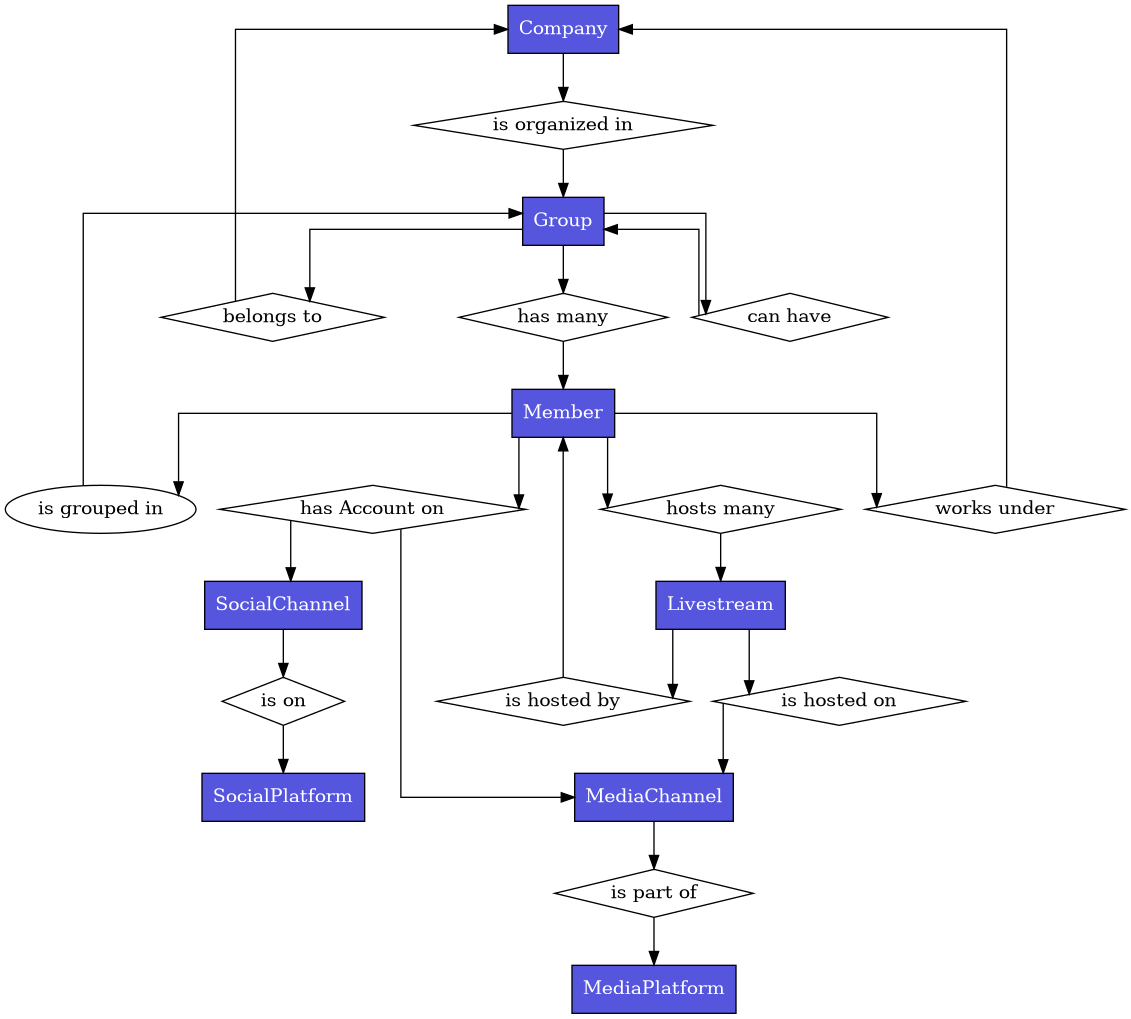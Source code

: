 @startuml entity_relations
digraph foo {

    overlap=false;
    splines=ortho

    { node [shape=box style=filled fillcolor="#5555dd" fontcolor="white"]
		Company Member Group Livestream SocialChannel MediaChannel SocialPlatform MediaPlatform
	}

    { node [shape=diamond]
        "is organized in" "belongs to" "has many" "can have" "works under" "hosts many" "has Account on" "is on" "is part of" "is hosted by" "is hosted on"
    }

    Company -> "is organized in" -> Group

    Group -> "belongs to" -> Company
    Group -> "has many" -> Member
    Group -> "can have" -> Group

    Member -> "works under" -> Company
    Member -> "is grouped in" -> Group
    Member -> "hosts many" -> Livestream
    Member -> "has Account on" -> {MediaChannel SocialChannel}

    SocialChannel -> "is on" -> SocialPlatform
    MediaChannel -> "is part of" -> MediaPlatform

    Livestream -> "is hosted by" -> Member
    Livestream -> "is hosted on" -> MediaChannel

    
}
@enduml                     